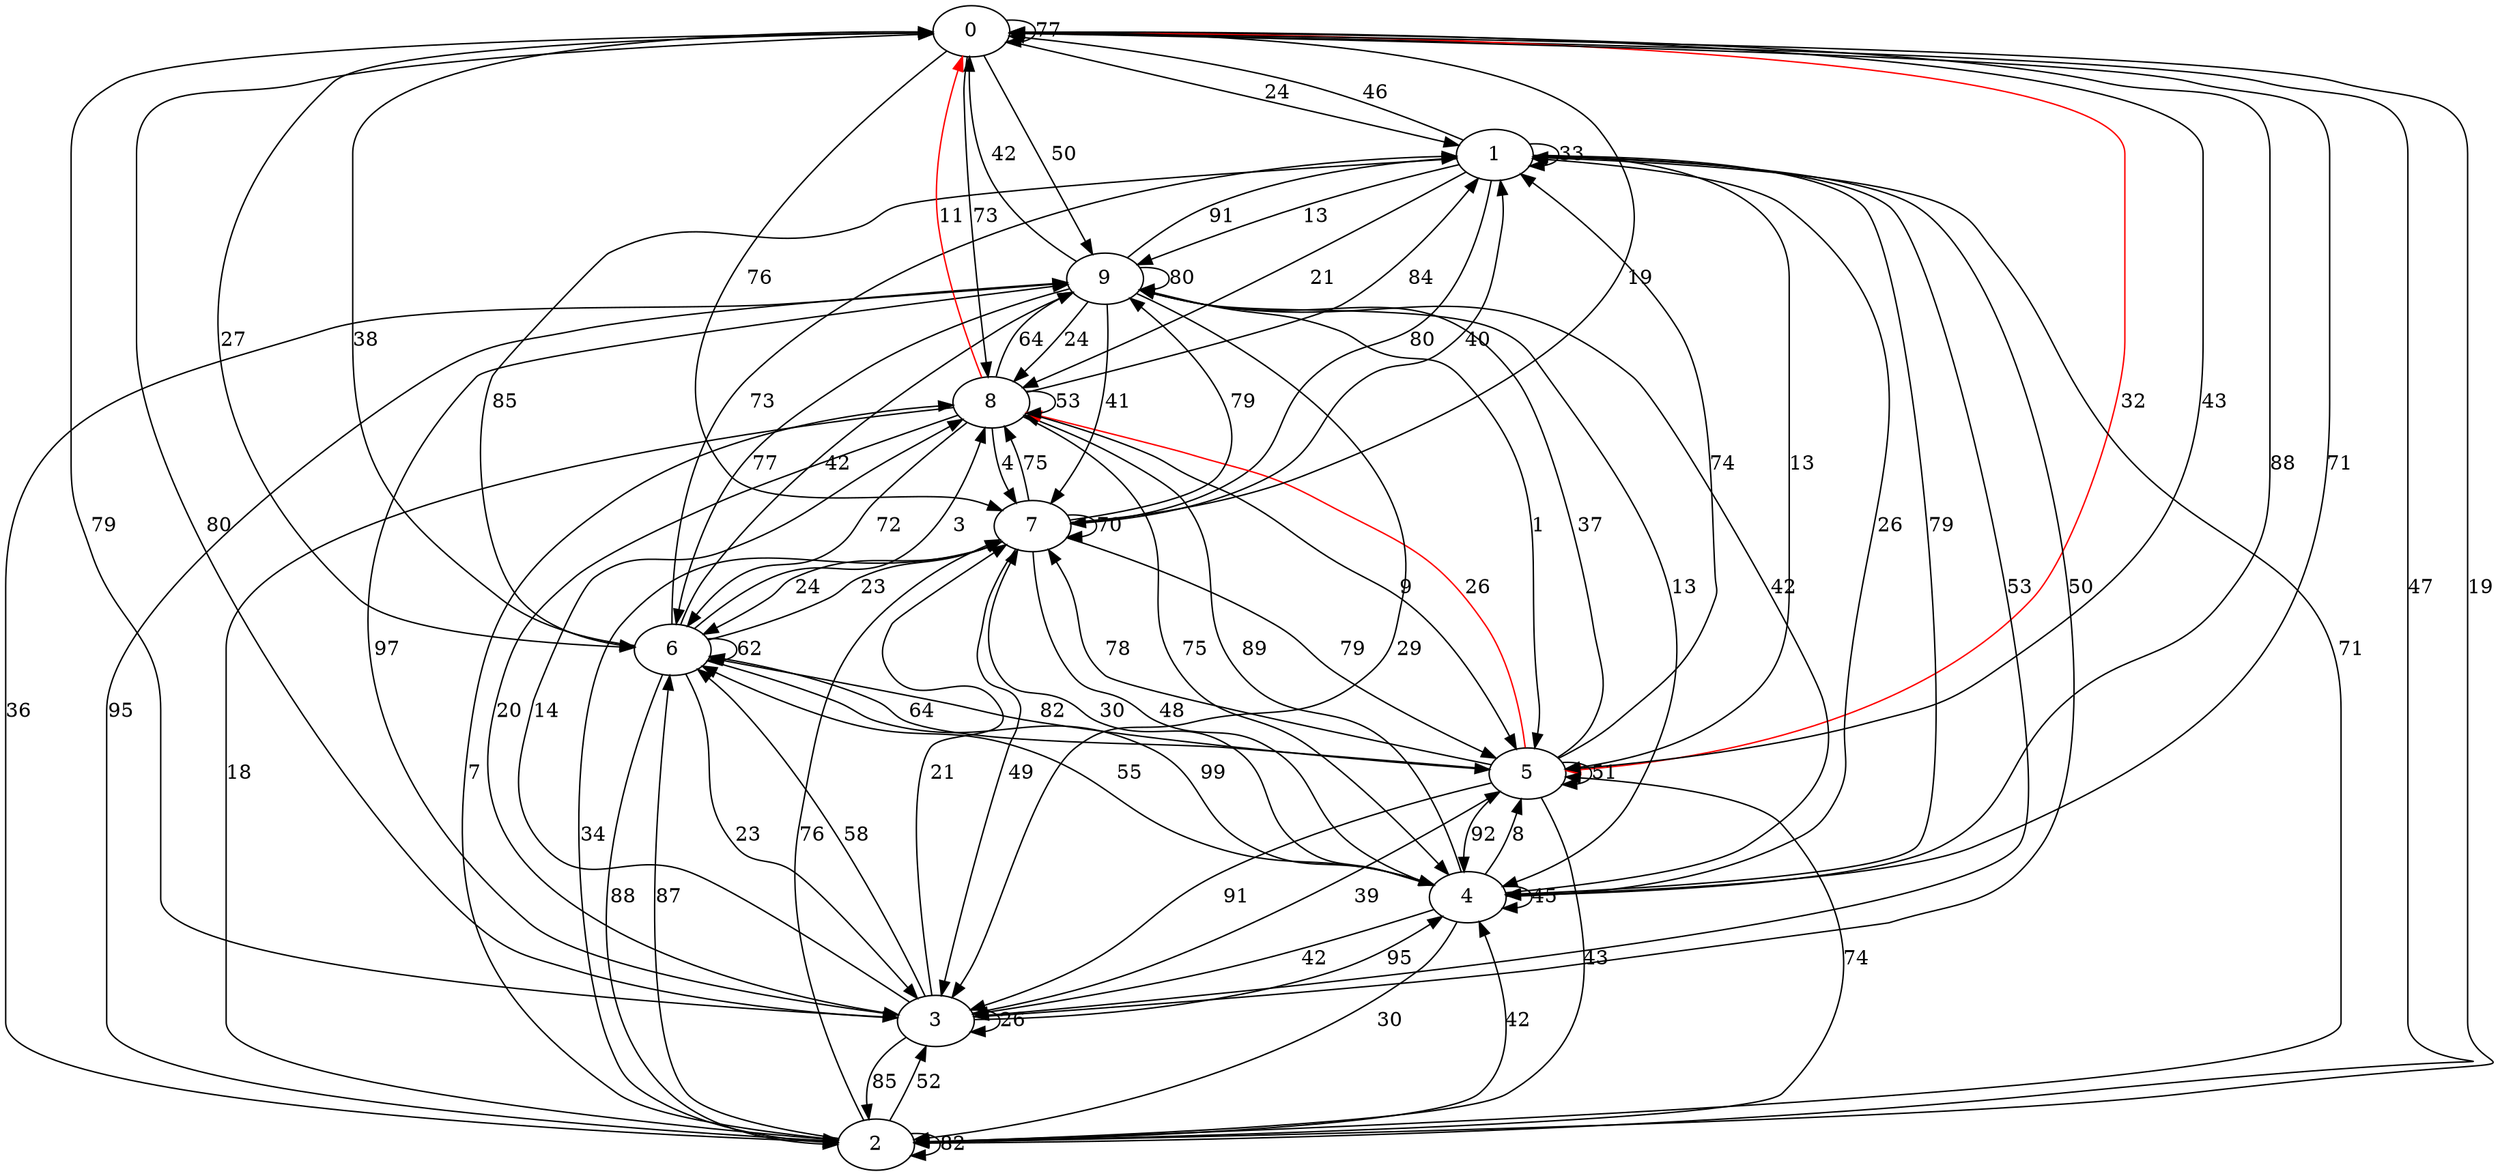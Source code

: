 digraph G {
    0 -> 0 [label=77];
    0 -> 1 [label=24];
    0 -> 2 [label=47];
    0 -> 3 [label=79];
    0 -> 4 [label=88];
    0 -> 5 [label=32 color=red];
    0 -> 6 [label=27];
    0 -> 7 [label=76];
    0 -> 8 [label=73];
    0 -> 9 [label=50];
    1 -> 0 [label=46];
    1 -> 1 [label=33];
    1 -> 2 [label=71];
    1 -> 3 [label=53];
    1 -> 4 [label=79];
    1 -> 5 [label=13];
    1 -> 6 [label=85];
    1 -> 7 [label=80];
    1 -> 8 [label=21];
    1 -> 9 [label=13];
    2 -> 0 [label=19];
    2 -> 2 [label=82];
    2 -> 3 [label=52];
    2 -> 4 [label=42];
    2 -> 5 [label=74];
    2 -> 6 [label=87];
    2 -> 7 [label=76];
    2 -> 8 [label=7];
    2 -> 9 [label=95];
    3 -> 0 [label=80];
    3 -> 1 [label=50];
    3 -> 2 [label=85];
    3 -> 3 [label=26];
    3 -> 4 [label=95];
    3 -> 5 [label=39];
    3 -> 6 [label=58];
    3 -> 7 [label=21];
    3 -> 8 [label=14];
    3 -> 9 [label=97];
    4 -> 0 [label=71];
    4 -> 1 [label=26];
    4 -> 2 [label=30];
    4 -> 3 [label=42];
    4 -> 4 [label=45];
    4 -> 5 [label=8];
    4 -> 6 [label=55];
    4 -> 7 [label=30];
    4 -> 8 [label=89];
    4 -> 9 [label=42];
    5 -> 0 [label=43];
    5 -> 1 [label=74];
    5 -> 2 [label=43];
    5 -> 3 [label=91];
    5 -> 4 [label=92];
    5 -> 5 [label=51];
    5 -> 6 [label=64];
    5 -> 7 [label=78];
    5 -> 8 [label=26 color=red];
    5 -> 9 [label=37];
    6 -> 0 [label=38];
    6 -> 1 [label=73];
    6 -> 2 [label=88];
    6 -> 3 [label=23];
    6 -> 4 [label=99];
    6 -> 5 [label=82];
    6 -> 6 [label=62];
    6 -> 7 [label=23];
    6 -> 8 [label=3];
    6 -> 9 [label=42];
    7 -> 0 [label=19];
    7 -> 1 [label=40];
    7 -> 2 [label=34];
    7 -> 3 [label=49];
    7 -> 4 [label=48];
    7 -> 5 [label=79];
    7 -> 6 [label=24];
    7 -> 7 [label=70];
    7 -> 8 [label=75];
    7 -> 9 [label=79];
    8 -> 0 [label=11 color=red];
    8 -> 1 [label=84];
    8 -> 2 [label=18];
    8 -> 3 [label=20];
    8 -> 4 [label=75];
    8 -> 5 [label=9];
    8 -> 6 [label=72];
    8 -> 7 [label=4];
    8 -> 8 [label=53];
    8 -> 9 [label=64];
    9 -> 0 [label=42];
    9 -> 1 [label=91];
    9 -> 2 [label=36];
    9 -> 3 [label=29];
    9 -> 4 [label=13];
    9 -> 5 [label=1];
    9 -> 6 [label=77];
    9 -> 7 [label=41];
    9 -> 8 [label=24];
    9 -> 9 [label=80];
}
